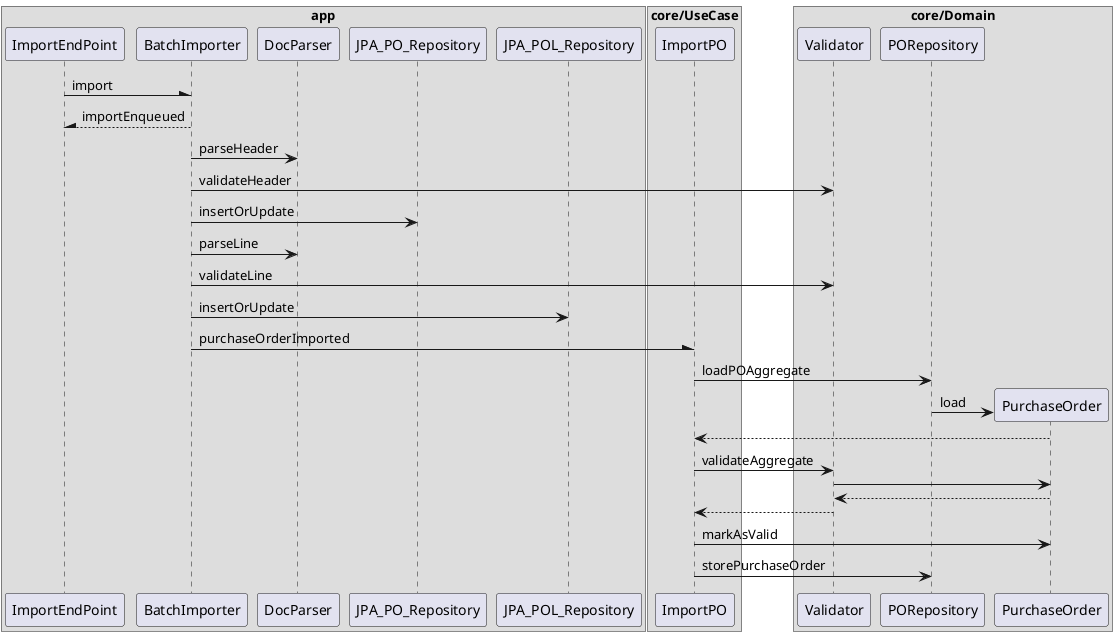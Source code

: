 @startuml
box "app"
  participant ImportEndPoint
  participant BatchImporter
  participant DocParser
  participant JPA_PO_Repository
  participant JPA_POL_Repository
end box
box "core/UseCase"
  participant ImportPO
end box
box "core/Domain"
  participant Validator
  participant PORepository
  participant PurchaseOrder
end box

ImportEndPoint -\ BatchImporter: import
BatchImporter --\ ImportEndPoint: importEnqueued
BatchImporter -> DocParser: parseHeader
BatchImporter -> Validator: validateHeader
BatchImporter -> JPA_PO_Repository: insertOrUpdate
BatchImporter -> DocParser: parseLine
BatchImporter -> Validator: validateLine
BatchImporter -> JPA_POL_Repository: insertOrUpdate
BatchImporter -\ ImportPO: purchaseOrderImported
ImportPO -> PORepository: loadPOAggregate
PORepository -> PurchaseOrder ** : load
PurchaseOrder --> ImportPO
ImportPO -> Validator: validateAggregate
Validator -> PurchaseOrder
PurchaseOrder --> Validator
Validator --> ImportPO
ImportPO -> PurchaseOrder: markAsValid
ImportPO -> PORepository: storePurchaseOrder
@enduml
